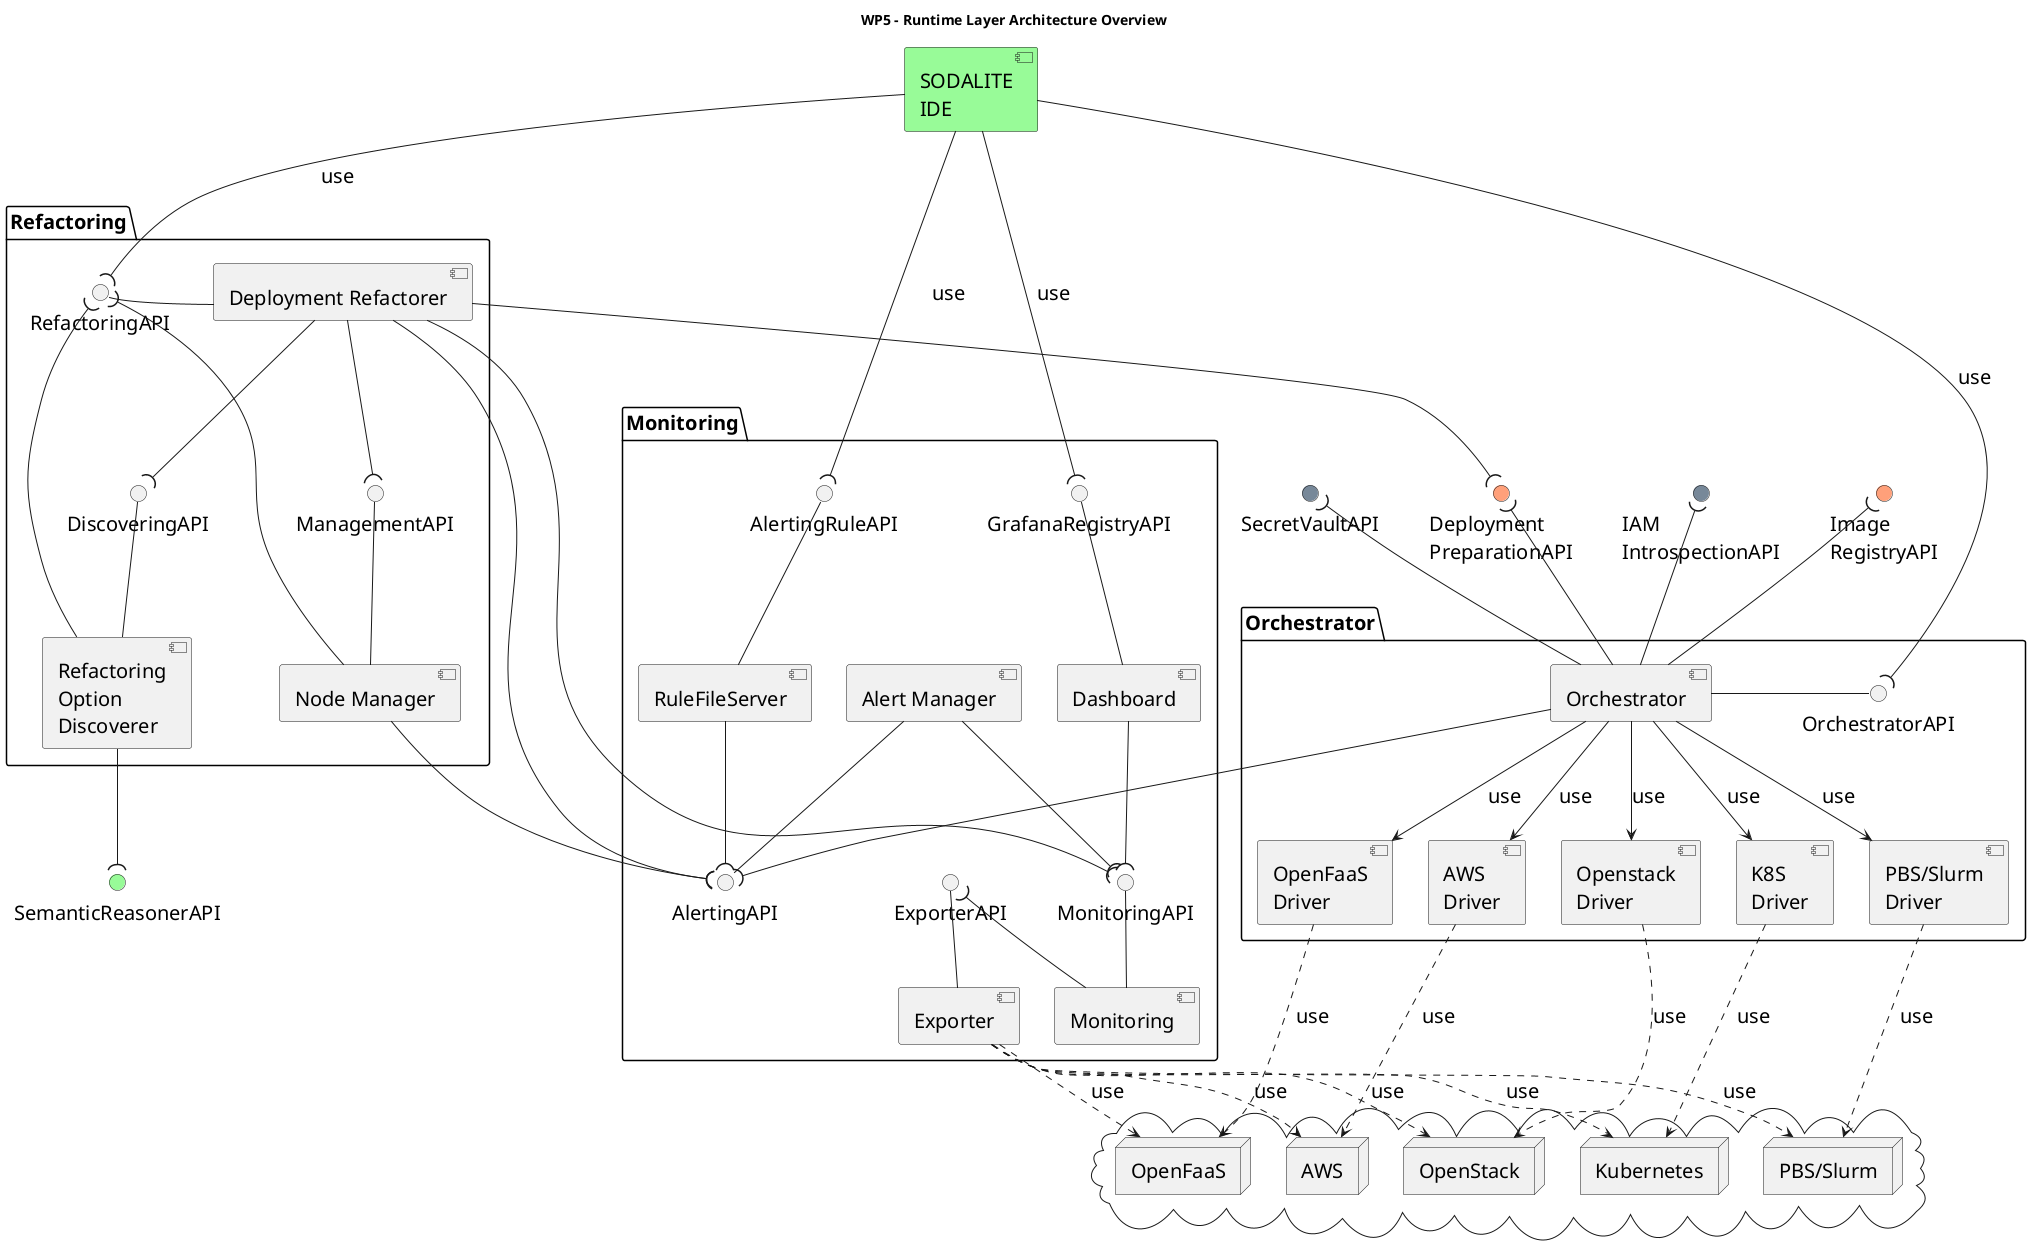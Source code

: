 @startuml

title WP5 - Runtime Layer Architecture Overview

skinparam fixCircleLabelOverlapping true 
skinparam defaultFontSize 20

[SODALITE\nIDE] as ide #PaleGreen
interface "SemanticReasonerAPI" as sem #PaleGreen

package "Orchestrator" as orch {
    component [Orchestrator] as orch_impl
    interface "OrchestratorAPI" as orch_if
    component [Openstack\nDriver] as os_driver
    component [K8S\nDriver] as k8s_driver
    component [PBS/Slurm\nDriver] as torque_driver
    component [OpenFaaS\nDriver] as faas_driver
    component [AWS\nDriver] as aws_driver
    orch_impl - orch_if
}

package "Monitoring" as mon {
    [Monitoring] as mon_impl
    () "MonitoringAPI" as mon_if
    [Dashboard] as dash
    () "GrafanaRegistryAPI" as grafana_if
    [Exporter] as exp
    () "ExporterAPI" as exp_if
    [Alert Manager] as alert_mngr
    () "AlertingAPI"  as alert_if
    [RuleFileServer] as rule_server
    () "AlertingRuleAPI" as alert_rule_if
    mon_impl -u- mon_if
    exp -u- exp_if
    alert_mngr -d- alert_if
    rule_server -u- alert_rule_if
    rule_server --( alert_if
    dash -u- grafana_if
}

package "Refactoring" as refactor {
    interface "RefactoringAPI" as ref_if
    interface "DiscoveringAPI" as dis_if
    interface "ManagementAPI" as mng_if
    component [Deployment Refactorer] as ref_depl
    component [Refactoring\nOption\nDiscoverer] as ref_opt
    component [Node Manager] as ref_node
    dis_if -d- ref_opt
    mng_if -d- ref_node
    ref_if - ref_depl
}

cloud {
    node OpenStack
    node Kubernetes as K8S
    node "PBS/Slurm" as PBS
    node OpenFaaS
    node AWS
}

'WP4 APIs
interface "Deployment\nPreparationAPI" as depl_prep #LightSalmon
interface "Image\nRegistryAPI" as image_reg #LightSalmon

'Security APIs
interface "IAM\nIntrospectionAPI" as IAMApi #LightSlateGrey
interface "SecretVaultAPI" as VaultAPI #LightSlateGrey



'Monitoring
mon_impl -u-( exp_if
dash --( mon_if
alert_mngr --( mon_if


'Refactoring
ref_opt --( ref_if
ref_node --( ref_if
ref_opt --( sem

ref_depl --( mng_if
ref_depl --( dis_if
ref_depl --( depl_prep

ref_node --( alert_if
ref_depl --( alert_if
ref_depl --( mon_if
orch_impl --( alert_if


orch_impl --> os_driver : use
orch_impl --> k8s_driver : use
orch_impl --> torque_driver : use
orch_impl --> aws_driver : use
orch_impl --> faas_driver : use

orch_impl -u-( depl_prep
orch_impl -u-( image_reg
orch_impl -u-( IAMApi
orch_impl -u-( VaultAPI

os_driver ..> OpenStack : use
k8s_driver ..> K8S : use
faas_driver ..> OpenFaaS : use
aws_driver ..> AWS : use
torque_driver ..> PBS : use

exp .d.> OpenStack : use
exp .d.> K8S : use
exp .d.> PBS : use
exp .d.> OpenFaaS : use
exp .d.> AWS : use

ide --( orch_if : use
ide --( grafana_if : use
ide --( alert_rule_if : use
ide --( ref_if : use
@enduml

